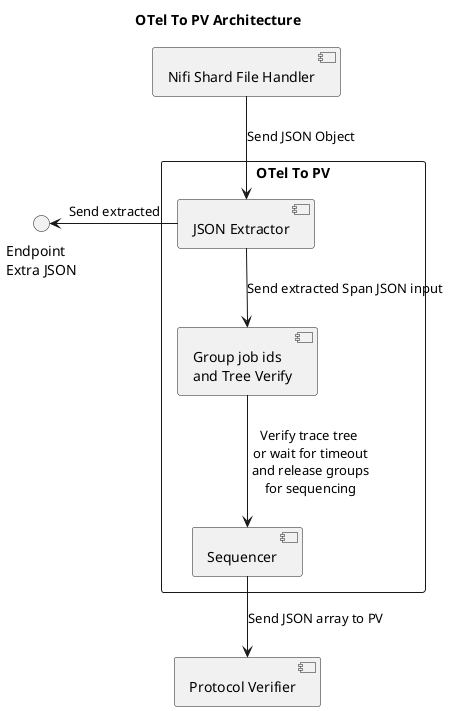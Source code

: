 @startuml
title OTel To PV Architecture
rectangle "OTel To PV" as Bespoke {
    component "JSON Extractor" as JSONExtractor
    component "Sequencer" as Sequencer
    component "Group job ids\nand Tree Verify" as TreeVerify
}
interface "Endpoint\nExtra JSON" as EndpointExtraJSON
component "Nifi Shard File Handler" as NifiShardFileHandler
component "Protocol Verifier" as NifiSendToPV

NifiShardFileHandler --> JSONExtractor : Send JSON Object
JSONExtractor --> TreeVerify : Send extracted Span JSON input
JSONExtractor -left-> EndpointExtraJSON : Send extracted
TreeVerify --> Sequencer : Verify trace tree\n or wait for timeout\n and release groups\n for sequencing
Sequencer --> NifiSendToPV : Send JSON array to PV
@enduml